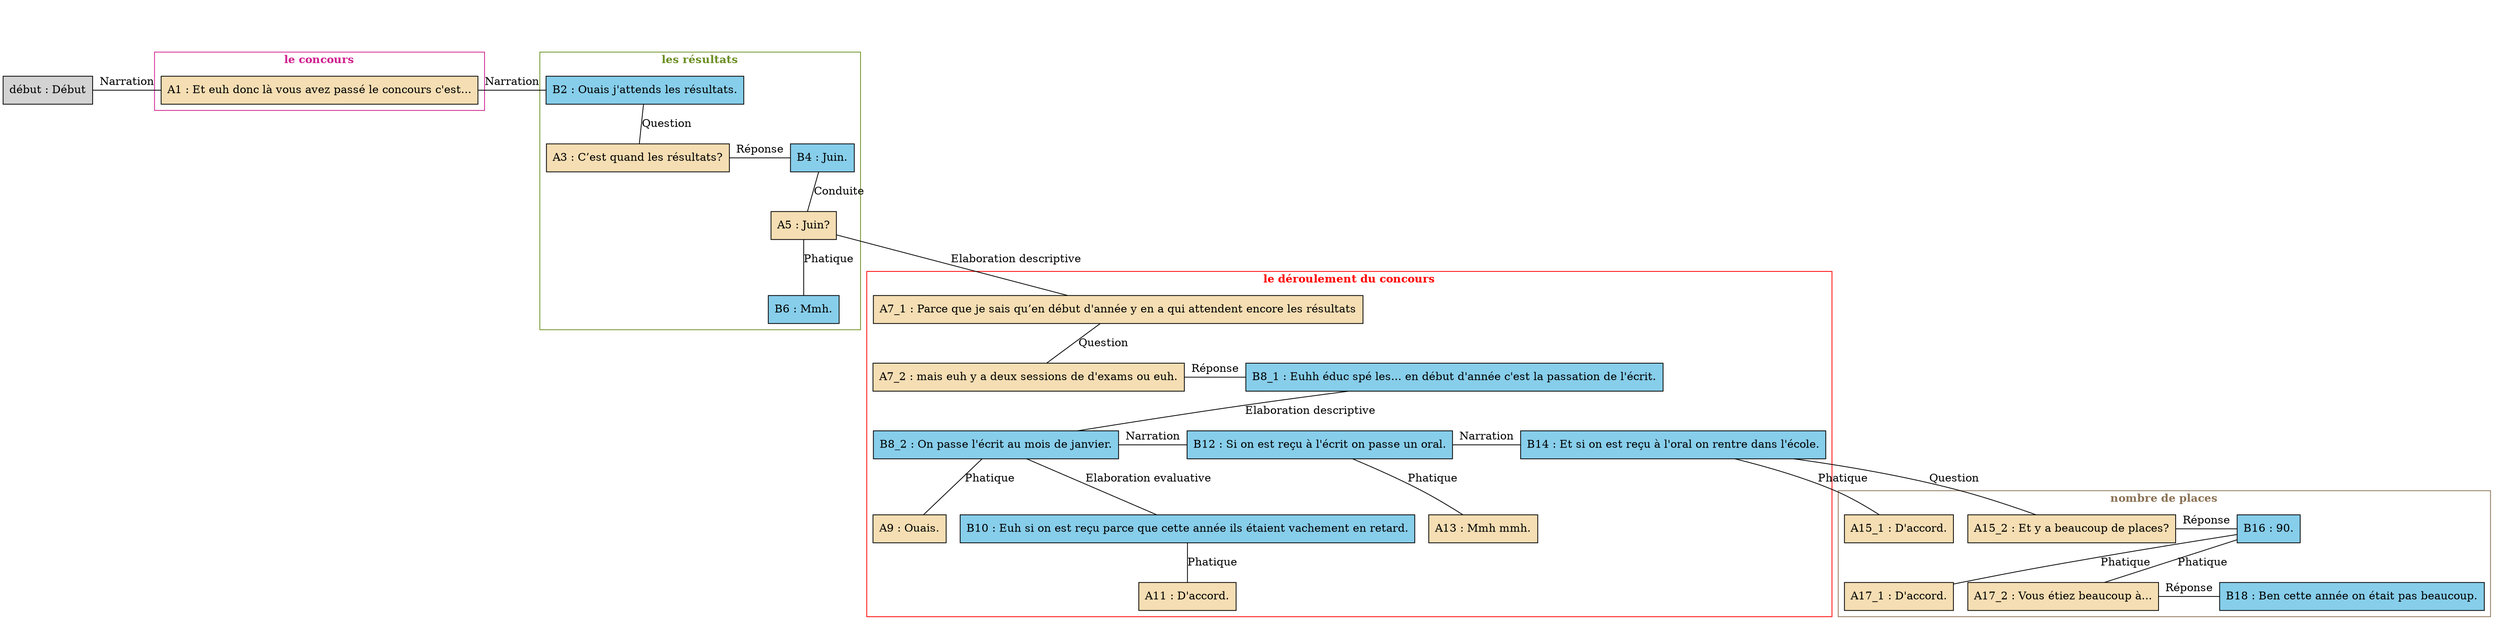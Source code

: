 digraph "Concours_-_C05" {
	node [shape=box style=filled]
	newrank=true
	zero [style=invis]
	"début" [label="début : Début"]
	A1 [label="A1 : Et euh donc là vous avez passé le concours c'est..." fillcolor=wheat]
	B2 [label="B2 : Ouais j'attends les résultats." fillcolor=skyblue]
	A3 [label="A3 : C’est quand les résultats?" fillcolor=wheat]
	B4 [label="B4 : Juin." fillcolor=skyblue]
	A5 [label="A5 : Juin?" fillcolor=wheat]
	B6 [label="B6 : Mmh." fillcolor=skyblue]
	A7_1 [label="A7_1 : Parce que je sais qu’en début d'année y en a qui attendent encore les résultats" fillcolor=wheat]
	A7_2 [label="A7_2 : mais euh y a deux sessions de d'exams ou euh." fillcolor=wheat]
	B8_1 [label="B8_1 : Euhh éduc spé les... en début d'année c'est la passation de l'écrit." fillcolor=skyblue]
	B8_2 [label="B8_2 : On passe l'écrit au mois de janvier." fillcolor=skyblue]
	A9 [label="A9 : Ouais." fillcolor=wheat]
	B10 [label="B10 : Euh si on est reçu parce que cette année ils étaient vachement en retard." fillcolor=skyblue]
	A11 [label="A11 : D'accord." fillcolor=wheat]
	B12 [label="B12 : Si on est reçu à l'écrit on passe un oral." fillcolor=skyblue]
	A13 [label="A13 : Mmh mmh." fillcolor=wheat]
	B14 [label="B14 : Et si on est reçu à l'oral on rentre dans l'école." fillcolor=skyblue]
	A15_1 [label="A15_1 : D'accord." fillcolor=wheat]
	A15_2 [label="A15_2 : Et y a beaucoup de places?" fillcolor=wheat]
	B16 [label="B16 : 90." fillcolor=skyblue]
	A17_1 [label="A17_1 : D'accord." fillcolor=wheat]
	A17_2 [label="A17_2 : Vous étiez beaucoup à..." fillcolor=wheat]
	B18 [label="B18 : Ben cette année on était pas beaucoup." fillcolor=skyblue]
	zero -> "début" [label="" style=invis]
	zero -> A1 [style=invis weight=1]
	"début" -> A1 [label=Narration constraint=false dir=none]
	zero -> B2 [style=invis weight=1]
	A1 -> B2 [label=Narration constraint=false dir=none]
	B2 -> A3 [label=Question dir=none weight=2]
	B2 -> B4 [style=invis weight=1]
	A3 -> B4 [label="Réponse" constraint=false dir=none]
	B4 -> A5 [label=Conduite dir=none weight=2]
	A5 -> B6 [label=Phatique dir=none weight=2]
	A5 -> A7_1 [label="Elaboration descriptive" dir=none weight=2]
	A7_1 -> A7_2 [label=Question dir=none weight=2]
	A7_1 -> B8_1 [style=invis weight=1]
	A7_2 -> B8_1 [label="Réponse" constraint=false dir=none]
	B8_1 -> B8_2 [label="Elaboration descriptive" dir=none weight=2]
	B8_2 -> A9 [label=Phatique dir=none weight=2]
	B8_2 -> B10 [label="Elaboration evaluative" dir=none weight=2]
	B10 -> A11 [label=Phatique dir=none weight=2]
	B8_1 -> B12 [style=invis weight=1]
	B8_2 -> B12 [label=Narration constraint=false dir=none]
	B12 -> A13 [label=Phatique dir=none weight=2]
	B8_1 -> B14 [style=invis weight=1]
	B12 -> B14 [label=Narration constraint=false dir=none]
	B14 -> A15_1 [label=Phatique dir=none weight=2]
	B14 -> A15_2 [label=Question dir=none weight=2]
	B14 -> B16 [style=invis weight=1]
	A15_2 -> B16 [label="Réponse" constraint=false dir=none]
	B16 -> A17_1 [label=Phatique dir=none weight=2]
	B16 -> A17_2 [label=Phatique dir=none weight=2]
	B16 -> B18 [style=invis weight=1]
	A17_2 -> B18 [label="Réponse" constraint=false dir=none]
	subgraph cluster_0 {
		label=<<B>le concours</B>>
		color=violetred
		fontcolor=violetred
		A1
	}
	subgraph cluster_1 {
		label=<<B>les résultats</B>>
		color=olivedrab
		fontcolor=olivedrab
		B2
		A3
		B4
		A5
		B6
	}
	subgraph cluster_2 {
		label=<<B>le déroulement du concours</B>>
		color=red
		fontcolor=red
		A7_1
		A7_2
		B8_1
		B8_2
		A9
		B10
		A11
		B12
		A13
		B14
	}
	subgraph cluster_3 {
		label=<<B>nombre de places</B>>
		color=burlywood4
		fontcolor=burlywood4
		A15_1
		A15_2
		B16
		A17_1
		A17_2
		B18
	}
}
